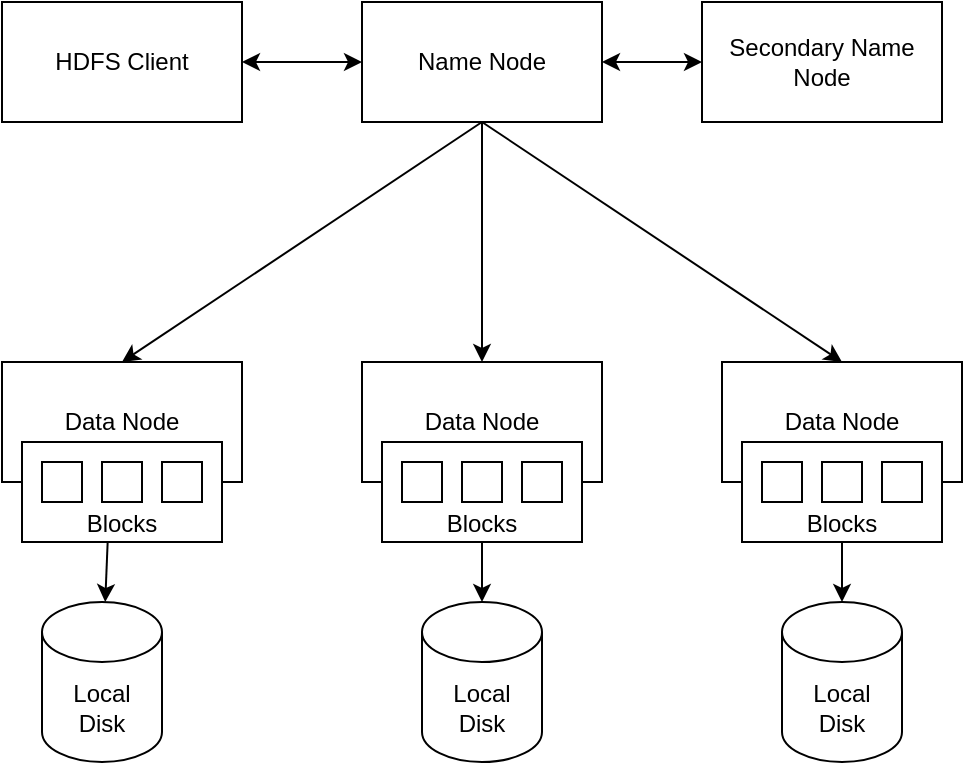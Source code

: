 <mxfile version="24.7.8">
  <diagram name="Page-1" id="QO9kfjvtr2IXJ8qPtRbW">
    <mxGraphModel dx="954" dy="489" grid="1" gridSize="10" guides="1" tooltips="1" connect="1" arrows="1" fold="1" page="1" pageScale="1" pageWidth="850" pageHeight="1100" math="0" shadow="0">
      <root>
        <mxCell id="0" />
        <mxCell id="1" parent="0" />
        <mxCell id="TUoBiHnFGuiqf3j-x5mC-1" value="HDFS Client" style="rounded=0;whiteSpace=wrap;html=1;" vertex="1" parent="1">
          <mxGeometry x="40" y="160" width="120" height="60" as="geometry" />
        </mxCell>
        <mxCell id="TUoBiHnFGuiqf3j-x5mC-2" value="Name Node" style="rounded=0;whiteSpace=wrap;html=1;" vertex="1" parent="1">
          <mxGeometry x="220" y="160" width="120" height="60" as="geometry" />
        </mxCell>
        <mxCell id="TUoBiHnFGuiqf3j-x5mC-3" value="Secondary Name Node" style="rounded=0;whiteSpace=wrap;html=1;" vertex="1" parent="1">
          <mxGeometry x="390" y="160" width="120" height="60" as="geometry" />
        </mxCell>
        <mxCell id="TUoBiHnFGuiqf3j-x5mC-4" value="Data Node" style="rounded=0;whiteSpace=wrap;html=1;" vertex="1" parent="1">
          <mxGeometry x="40" y="340" width="120" height="60" as="geometry" />
        </mxCell>
        <mxCell id="TUoBiHnFGuiqf3j-x5mC-5" value="Data Node" style="rounded=0;whiteSpace=wrap;html=1;" vertex="1" parent="1">
          <mxGeometry x="220" y="340" width="120" height="60" as="geometry" />
        </mxCell>
        <mxCell id="TUoBiHnFGuiqf3j-x5mC-6" value="Data Node" style="rounded=0;whiteSpace=wrap;html=1;" vertex="1" parent="1">
          <mxGeometry x="400" y="340" width="120" height="60" as="geometry" />
        </mxCell>
        <mxCell id="TUoBiHnFGuiqf3j-x5mC-7" value="Local&lt;br&gt;Disk" style="shape=cylinder3;whiteSpace=wrap;html=1;boundedLbl=1;backgroundOutline=1;size=15;" vertex="1" parent="1">
          <mxGeometry x="60" y="460" width="60" height="80" as="geometry" />
        </mxCell>
        <mxCell id="TUoBiHnFGuiqf3j-x5mC-8" value="Local&lt;br&gt;Disk" style="shape=cylinder3;whiteSpace=wrap;html=1;boundedLbl=1;backgroundOutline=1;size=15;" vertex="1" parent="1">
          <mxGeometry x="250" y="460" width="60" height="80" as="geometry" />
        </mxCell>
        <mxCell id="TUoBiHnFGuiqf3j-x5mC-9" value="Local&lt;br&gt;Disk" style="shape=cylinder3;whiteSpace=wrap;html=1;boundedLbl=1;backgroundOutline=1;size=15;" vertex="1" parent="1">
          <mxGeometry x="430" y="460" width="60" height="80" as="geometry" />
        </mxCell>
        <mxCell id="TUoBiHnFGuiqf3j-x5mC-10" value="" style="endArrow=classic;startArrow=classic;html=1;rounded=0;exitX=1;exitY=0.5;exitDx=0;exitDy=0;" edge="1" parent="1" source="TUoBiHnFGuiqf3j-x5mC-1" target="TUoBiHnFGuiqf3j-x5mC-2">
          <mxGeometry width="50" height="50" relative="1" as="geometry">
            <mxPoint x="400" y="320" as="sourcePoint" />
            <mxPoint x="450" y="270" as="targetPoint" />
          </mxGeometry>
        </mxCell>
        <mxCell id="TUoBiHnFGuiqf3j-x5mC-11" value="" style="endArrow=classic;startArrow=classic;html=1;rounded=0;exitX=1;exitY=0.5;exitDx=0;exitDy=0;entryX=0;entryY=0.5;entryDx=0;entryDy=0;" edge="1" parent="1" source="TUoBiHnFGuiqf3j-x5mC-2" target="TUoBiHnFGuiqf3j-x5mC-3">
          <mxGeometry width="50" height="50" relative="1" as="geometry">
            <mxPoint x="400" y="320" as="sourcePoint" />
            <mxPoint x="450" y="270" as="targetPoint" />
          </mxGeometry>
        </mxCell>
        <mxCell id="TUoBiHnFGuiqf3j-x5mC-12" value="" style="endArrow=none;startArrow=classic;html=1;rounded=0;exitX=0.5;exitY=0;exitDx=0;exitDy=0;entryX=0.5;entryY=1;entryDx=0;entryDy=0;startFill=1;endFill=0;" edge="1" parent="1" source="TUoBiHnFGuiqf3j-x5mC-4" target="TUoBiHnFGuiqf3j-x5mC-2">
          <mxGeometry width="50" height="50" relative="1" as="geometry">
            <mxPoint x="400" y="320" as="sourcePoint" />
            <mxPoint x="450" y="270" as="targetPoint" />
          </mxGeometry>
        </mxCell>
        <mxCell id="TUoBiHnFGuiqf3j-x5mC-13" value="" style="endArrow=classic;html=1;rounded=0;exitX=0.5;exitY=1;exitDx=0;exitDy=0;entryX=0.5;entryY=0;entryDx=0;entryDy=0;" edge="1" parent="1" source="TUoBiHnFGuiqf3j-x5mC-2" target="TUoBiHnFGuiqf3j-x5mC-5">
          <mxGeometry width="50" height="50" relative="1" as="geometry">
            <mxPoint x="400" y="320" as="sourcePoint" />
            <mxPoint x="450" y="270" as="targetPoint" />
          </mxGeometry>
        </mxCell>
        <mxCell id="TUoBiHnFGuiqf3j-x5mC-14" value="" style="endArrow=classic;html=1;rounded=0;entryX=0.5;entryY=0;entryDx=0;entryDy=0;" edge="1" parent="1" target="TUoBiHnFGuiqf3j-x5mC-6">
          <mxGeometry width="50" height="50" relative="1" as="geometry">
            <mxPoint x="280" y="220" as="sourcePoint" />
            <mxPoint x="450" y="270" as="targetPoint" />
          </mxGeometry>
        </mxCell>
        <mxCell id="TUoBiHnFGuiqf3j-x5mC-15" value="" style="endArrow=classic;startArrow=classic;html=1;rounded=0;exitX=0.45;exitY=1.017;exitDx=0;exitDy=0;exitPerimeter=0;" edge="1" parent="1" source="TUoBiHnFGuiqf3j-x5mC-4" target="TUoBiHnFGuiqf3j-x5mC-7">
          <mxGeometry width="50" height="50" relative="1" as="geometry">
            <mxPoint x="400" y="320" as="sourcePoint" />
            <mxPoint x="150" y="470" as="targetPoint" />
          </mxGeometry>
        </mxCell>
        <mxCell id="TUoBiHnFGuiqf3j-x5mC-16" value="" style="endArrow=classic;startArrow=classic;html=1;rounded=0;exitX=0.5;exitY=1;exitDx=0;exitDy=0;" edge="1" parent="1" source="TUoBiHnFGuiqf3j-x5mC-5" target="TUoBiHnFGuiqf3j-x5mC-8">
          <mxGeometry width="50" height="50" relative="1" as="geometry">
            <mxPoint x="400" y="320" as="sourcePoint" />
            <mxPoint x="450" y="270" as="targetPoint" />
          </mxGeometry>
        </mxCell>
        <mxCell id="TUoBiHnFGuiqf3j-x5mC-17" value="" style="endArrow=classic;startArrow=classic;html=1;rounded=0;exitX=0.5;exitY=1;exitDx=0;exitDy=0;entryX=0.5;entryY=0;entryDx=0;entryDy=0;entryPerimeter=0;" edge="1" parent="1" source="TUoBiHnFGuiqf3j-x5mC-6" target="TUoBiHnFGuiqf3j-x5mC-9">
          <mxGeometry width="50" height="50" relative="1" as="geometry">
            <mxPoint x="400" y="320" as="sourcePoint" />
            <mxPoint x="450" y="270" as="targetPoint" />
          </mxGeometry>
        </mxCell>
        <mxCell id="TUoBiHnFGuiqf3j-x5mC-24" value="" style="group" vertex="1" connectable="0" parent="1">
          <mxGeometry x="50" y="380" width="100" height="56" as="geometry" />
        </mxCell>
        <mxCell id="TUoBiHnFGuiqf3j-x5mC-18" value="" style="rounded=0;whiteSpace=wrap;html=1;" vertex="1" parent="TUoBiHnFGuiqf3j-x5mC-24">
          <mxGeometry width="100" height="50" as="geometry" />
        </mxCell>
        <mxCell id="TUoBiHnFGuiqf3j-x5mC-19" value="" style="rounded=0;whiteSpace=wrap;html=1;" vertex="1" parent="TUoBiHnFGuiqf3j-x5mC-24">
          <mxGeometry x="10" y="10" width="20" height="20" as="geometry" />
        </mxCell>
        <mxCell id="TUoBiHnFGuiqf3j-x5mC-20" value="" style="rounded=0;whiteSpace=wrap;html=1;" vertex="1" parent="TUoBiHnFGuiqf3j-x5mC-24">
          <mxGeometry x="40" y="10" width="20" height="20" as="geometry" />
        </mxCell>
        <mxCell id="TUoBiHnFGuiqf3j-x5mC-21" value="" style="rounded=0;whiteSpace=wrap;html=1;" vertex="1" parent="TUoBiHnFGuiqf3j-x5mC-24">
          <mxGeometry x="70" y="10" width="20" height="20" as="geometry" />
        </mxCell>
        <mxCell id="TUoBiHnFGuiqf3j-x5mC-23" value="Blocks" style="text;html=1;align=center;verticalAlign=middle;whiteSpace=wrap;rounded=0;" vertex="1" parent="TUoBiHnFGuiqf3j-x5mC-24">
          <mxGeometry x="20" y="26" width="60" height="30" as="geometry" />
        </mxCell>
        <mxCell id="TUoBiHnFGuiqf3j-x5mC-25" value="" style="group" vertex="1" connectable="0" parent="1">
          <mxGeometry x="230" y="380" width="100" height="56" as="geometry" />
        </mxCell>
        <mxCell id="TUoBiHnFGuiqf3j-x5mC-26" value="" style="rounded=0;whiteSpace=wrap;html=1;" vertex="1" parent="TUoBiHnFGuiqf3j-x5mC-25">
          <mxGeometry width="100" height="50" as="geometry" />
        </mxCell>
        <mxCell id="TUoBiHnFGuiqf3j-x5mC-27" value="" style="rounded=0;whiteSpace=wrap;html=1;" vertex="1" parent="TUoBiHnFGuiqf3j-x5mC-25">
          <mxGeometry x="10" y="10" width="20" height="20" as="geometry" />
        </mxCell>
        <mxCell id="TUoBiHnFGuiqf3j-x5mC-28" value="" style="rounded=0;whiteSpace=wrap;html=1;" vertex="1" parent="TUoBiHnFGuiqf3j-x5mC-25">
          <mxGeometry x="40" y="10" width="20" height="20" as="geometry" />
        </mxCell>
        <mxCell id="TUoBiHnFGuiqf3j-x5mC-29" value="" style="rounded=0;whiteSpace=wrap;html=1;" vertex="1" parent="TUoBiHnFGuiqf3j-x5mC-25">
          <mxGeometry x="70" y="10" width="20" height="20" as="geometry" />
        </mxCell>
        <mxCell id="TUoBiHnFGuiqf3j-x5mC-30" value="Blocks" style="text;html=1;align=center;verticalAlign=middle;whiteSpace=wrap;rounded=0;" vertex="1" parent="TUoBiHnFGuiqf3j-x5mC-25">
          <mxGeometry x="20" y="26" width="60" height="30" as="geometry" />
        </mxCell>
        <mxCell id="TUoBiHnFGuiqf3j-x5mC-31" value="" style="group" vertex="1" connectable="0" parent="1">
          <mxGeometry x="410" y="380" width="100" height="56" as="geometry" />
        </mxCell>
        <mxCell id="TUoBiHnFGuiqf3j-x5mC-32" value="" style="rounded=0;whiteSpace=wrap;html=1;" vertex="1" parent="TUoBiHnFGuiqf3j-x5mC-31">
          <mxGeometry width="100" height="50" as="geometry" />
        </mxCell>
        <mxCell id="TUoBiHnFGuiqf3j-x5mC-33" value="" style="rounded=0;whiteSpace=wrap;html=1;" vertex="1" parent="TUoBiHnFGuiqf3j-x5mC-31">
          <mxGeometry x="10" y="10" width="20" height="20" as="geometry" />
        </mxCell>
        <mxCell id="TUoBiHnFGuiqf3j-x5mC-34" value="" style="rounded=0;whiteSpace=wrap;html=1;" vertex="1" parent="TUoBiHnFGuiqf3j-x5mC-31">
          <mxGeometry x="40" y="10" width="20" height="20" as="geometry" />
        </mxCell>
        <mxCell id="TUoBiHnFGuiqf3j-x5mC-35" value="" style="rounded=0;whiteSpace=wrap;html=1;" vertex="1" parent="TUoBiHnFGuiqf3j-x5mC-31">
          <mxGeometry x="70" y="10" width="20" height="20" as="geometry" />
        </mxCell>
        <mxCell id="TUoBiHnFGuiqf3j-x5mC-36" value="Blocks" style="text;html=1;align=center;verticalAlign=middle;whiteSpace=wrap;rounded=0;" vertex="1" parent="TUoBiHnFGuiqf3j-x5mC-31">
          <mxGeometry x="20" y="26" width="60" height="30" as="geometry" />
        </mxCell>
      </root>
    </mxGraphModel>
  </diagram>
</mxfile>
